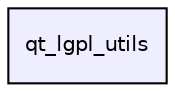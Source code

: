 digraph "qt_lgpl_utils" {
  compound=true
  node [ fontsize="10", fontname="Helvetica"];
  edge [ labelfontsize="10", labelfontname="Helvetica"];
  dir_45e1836557669eb14e6926f07ba54040 [shape=box, label="qt_lgpl_utils", style="filled", fillcolor="#eeeeff", pencolor="black", URL="dir_45e1836557669eb14e6926f07ba54040.html"];
}
